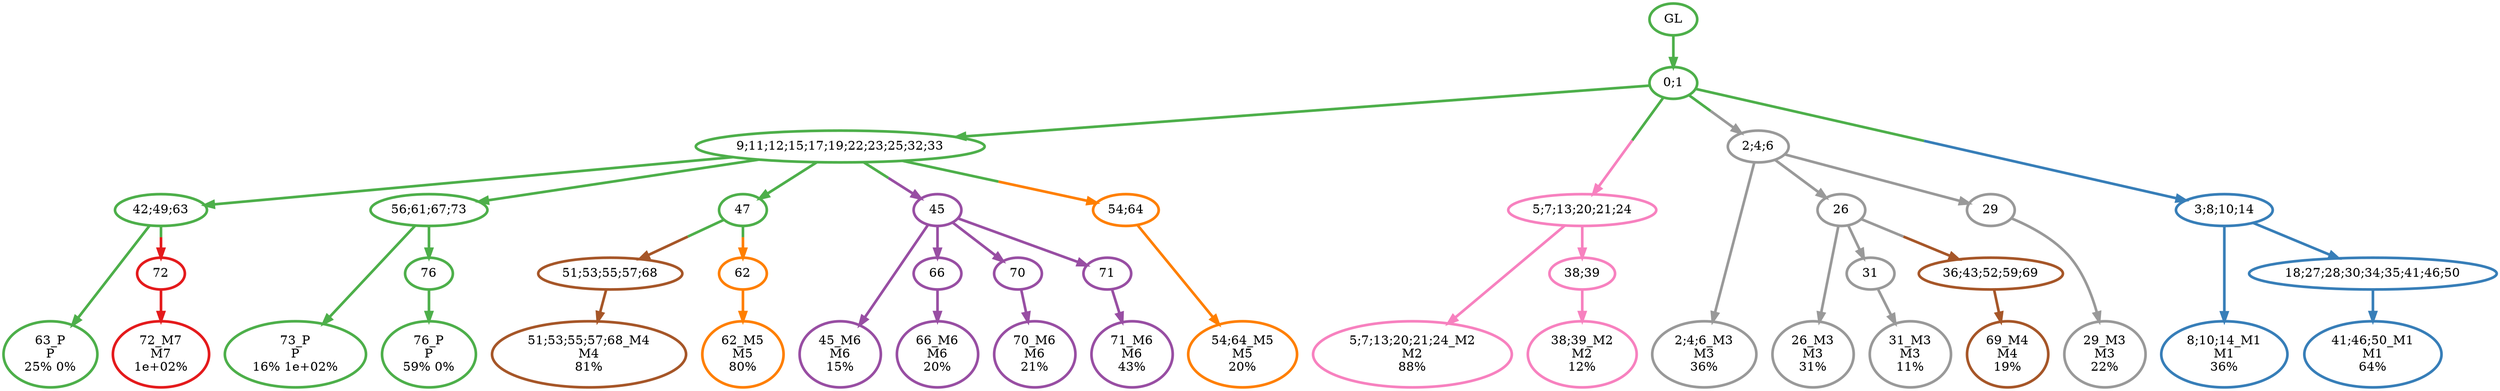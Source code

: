 digraph T {
	{
		rank=same
		39 [penwidth=3,colorscheme=set19,color=3,label="63_P\nP\n25% 0%"]
		37 [penwidth=3,colorscheme=set19,color=3,label="73_P\nP\n16% 1e+02%"]
		35 [penwidth=3,colorscheme=set19,color=3,label="76_P\nP\n59% 0%"]
		34 [penwidth=3,colorscheme=set19,color=2,label="8;10;14_M1\nM1\n36%"]
		32 [penwidth=3,colorscheme=set19,color=2,label="41;46;50_M1\nM1\n64%"]
		31 [penwidth=3,colorscheme=set19,color=8,label="5;7;13;20;21;24_M2\nM2\n88%"]
		29 [penwidth=3,colorscheme=set19,color=8,label="38;39_M2\nM2\n12%"]
		28 [penwidth=3,colorscheme=set19,color=9,label="2;4;6_M3\nM3\n36%"]
		26 [penwidth=3,colorscheme=set19,color=9,label="26_M3\nM3\n31%"]
		24 [penwidth=3,colorscheme=set19,color=9,label="31_M3\nM3\n11%"]
		22 [penwidth=3,colorscheme=set19,color=9,label="29_M3\nM3\n22%"]
		21 [penwidth=3,colorscheme=set19,color=7,label="69_M4\nM4\n19%"]
		19 [penwidth=3,colorscheme=set19,color=7,label="51;53;55;57;68_M4\nM4\n81%"]
		18 [penwidth=3,colorscheme=set19,color=5,label="62_M5\nM5\n80%"]
		17 [penwidth=3,colorscheme=set19,color=5,label="54;64_M5\nM5\n20%"]
		16 [penwidth=3,colorscheme=set19,color=4,label="45_M6\nM6\n15%"]
		14 [penwidth=3,colorscheme=set19,color=4,label="66_M6\nM6\n20%"]
		12 [penwidth=3,colorscheme=set19,color=4,label="70_M6\nM6\n21%"]
		10 [penwidth=3,colorscheme=set19,color=4,label="71_M6\nM6\n43%"]
		9 [penwidth=3,colorscheme=set19,color=1,label="72_M7\nM7\n1e+02%"]
	}
	43 [penwidth=3,colorscheme=set19,color=3,label="GL"]
	42 [penwidth=3,colorscheme=set19,color=3,label="0;1"]
	41 [penwidth=3,colorscheme=set19,color=3,label="9;11;12;15;17;19;22;23;25;32;33"]
	40 [penwidth=3,colorscheme=set19,color=3,label="42;49;63"]
	38 [penwidth=3,colorscheme=set19,color=3,label="56;61;67;73"]
	36 [penwidth=3,colorscheme=set19,color=3,label="76"]
	33 [penwidth=3,colorscheme=set19,color=2,label="18;27;28;30;34;35;41;46;50"]
	30 [penwidth=3,colorscheme=set19,color=8,label="38;39"]
	27 [penwidth=3,colorscheme=set19,color=9,label="26"]
	25 [penwidth=3,colorscheme=set19,color=9,label="31"]
	23 [penwidth=3,colorscheme=set19,color=9,label="29"]
	20 [penwidth=3,colorscheme=set19,color=3,label="47"]
	15 [penwidth=3,colorscheme=set19,color=4,label="66"]
	13 [penwidth=3,colorscheme=set19,color=4,label="70"]
	11 [penwidth=3,colorscheme=set19,color=4,label="71"]
	8 [penwidth=3,colorscheme=set19,color=7,label="36;43;52;59;69"]
	7 [penwidth=3,colorscheme=set19,color=1,label="72"]
	6 [penwidth=3,colorscheme=set19,color=7,label="51;53;55;57;68"]
	5 [penwidth=3,colorscheme=set19,color=4,label="45"]
	4 [penwidth=3,colorscheme=set19,color=5,label="62"]
	3 [penwidth=3,colorscheme=set19,color=5,label="54;64"]
	2 [penwidth=3,colorscheme=set19,color=8,label="5;7;13;20;21;24"]
	1 [penwidth=3,colorscheme=set19,color=9,label="2;4;6"]
	0 [penwidth=3,colorscheme=set19,color=2,label="3;8;10;14"]
	43 -> 42 [penwidth=3,colorscheme=set19,color=3]
	42 -> 41 [penwidth=3,colorscheme=set19,color=3]
	42 -> 1 [penwidth=3,colorscheme=set19,color="3;0.5:9"]
	42 -> 2 [penwidth=3,colorscheme=set19,color="3;0.5:8"]
	42 -> 0 [penwidth=3,colorscheme=set19,color="3;0.5:2"]
	41 -> 20 [penwidth=3,colorscheme=set19,color=3]
	41 -> 38 [penwidth=3,colorscheme=set19,color=3]
	41 -> 40 [penwidth=3,colorscheme=set19,color=3]
	41 -> 5 [penwidth=3,colorscheme=set19,color="3;0.5:4"]
	41 -> 3 [penwidth=3,colorscheme=set19,color="3;0.5:5"]
	40 -> 39 [penwidth=3,colorscheme=set19,color=3]
	40 -> 7 [penwidth=3,colorscheme=set19,color="3;0.5:1"]
	38 -> 37 [penwidth=3,colorscheme=set19,color=3]
	38 -> 36 [penwidth=3,colorscheme=set19,color=3]
	36 -> 35 [penwidth=3,colorscheme=set19,color=3]
	33 -> 32 [penwidth=3,colorscheme=set19,color=2]
	30 -> 29 [penwidth=3,colorscheme=set19,color=8]
	27 -> 26 [penwidth=3,colorscheme=set19,color=9]
	27 -> 25 [penwidth=3,colorscheme=set19,color=9]
	27 -> 8 [penwidth=3,colorscheme=set19,color="9;0.5:7"]
	25 -> 24 [penwidth=3,colorscheme=set19,color=9]
	23 -> 22 [penwidth=3,colorscheme=set19,color=9]
	20 -> 4 [penwidth=3,colorscheme=set19,color="3;0.5:5"]
	20 -> 6 [penwidth=3,colorscheme=set19,color="3;0.5:7"]
	15 -> 14 [penwidth=3,colorscheme=set19,color=4]
	13 -> 12 [penwidth=3,colorscheme=set19,color=4]
	11 -> 10 [penwidth=3,colorscheme=set19,color=4]
	8 -> 21 [penwidth=3,colorscheme=set19,color=7]
	7 -> 9 [penwidth=3,colorscheme=set19,color=1]
	6 -> 19 [penwidth=3,colorscheme=set19,color=7]
	5 -> 16 [penwidth=3,colorscheme=set19,color=4]
	5 -> 15 [penwidth=3,colorscheme=set19,color=4]
	5 -> 13 [penwidth=3,colorscheme=set19,color=4]
	5 -> 11 [penwidth=3,colorscheme=set19,color=4]
	4 -> 18 [penwidth=3,colorscheme=set19,color=5]
	3 -> 17 [penwidth=3,colorscheme=set19,color=5]
	2 -> 31 [penwidth=3,colorscheme=set19,color=8]
	2 -> 30 [penwidth=3,colorscheme=set19,color=8]
	1 -> 28 [penwidth=3,colorscheme=set19,color=9]
	1 -> 27 [penwidth=3,colorscheme=set19,color=9]
	1 -> 23 [penwidth=3,colorscheme=set19,color=9]
	0 -> 34 [penwidth=3,colorscheme=set19,color=2]
	0 -> 33 [penwidth=3,colorscheme=set19,color=2]
}
